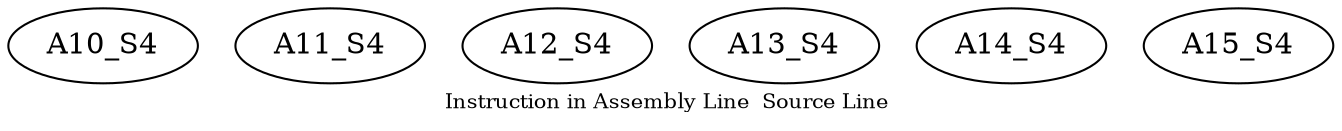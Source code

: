 digraph{
	node [ ]
	edge [ ]
	A10_S4 [ ]
	A11_S4 [ ]
	A12_S4 [ ]
	A13_S4 [ ]
	A14_S4 [ ]
	A15_S4 [ ]
	label = "Instruction in Assembly Line  Source Line "
	fontsize = "10"
}